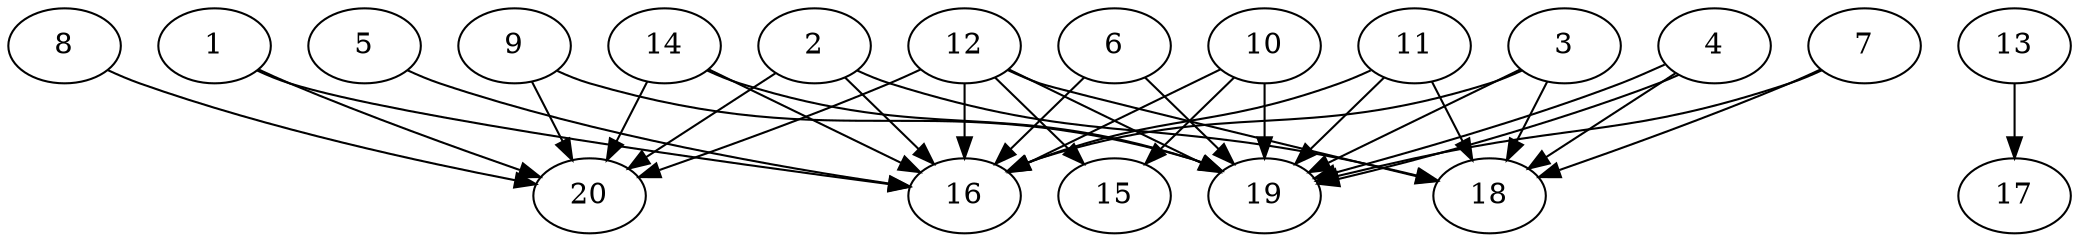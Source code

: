 // DAG automatically generated by daggen at Wed Jul 24 21:20:06 2019
// ./daggen --dot -n 20 --ccr 0.5 --fat 0.8 --regular 0.5 --density 0.8 --mindata 5242880 --maxdata 52428800 
digraph G {
  1 [size="16259072", alpha="0.03", expect_size="8129536"] 
  1 -> 16 [size ="8129536"]
  1 -> 20 [size ="8129536"]
  2 [size="57845760", alpha="0.18", expect_size="28922880"] 
  2 -> 16 [size ="28922880"]
  2 -> 18 [size ="28922880"]
  2 -> 20 [size ="28922880"]
  3 [size="15996928", alpha="0.11", expect_size="7998464"] 
  3 -> 16 [size ="7998464"]
  3 -> 18 [size ="7998464"]
  3 -> 19 [size ="7998464"]
  4 [size="44761088", alpha="0.19", expect_size="22380544"] 
  4 -> 18 [size ="22380544"]
  4 -> 19 [size ="22380544"]
  4 -> 19 [size ="22380544"]
  5 [size="79912960", alpha="0.16", expect_size="39956480"] 
  5 -> 16 [size ="39956480"]
  6 [size="72476672", alpha="0.06", expect_size="36238336"] 
  6 -> 16 [size ="36238336"]
  6 -> 19 [size ="36238336"]
  7 [size="31950848", alpha="0.11", expect_size="15975424"] 
  7 -> 18 [size ="15975424"]
  7 -> 19 [size ="15975424"]
  8 [size="30048256", alpha="0.09", expect_size="15024128"] 
  8 -> 20 [size ="15024128"]
  9 [size="68874240", alpha="0.12", expect_size="34437120"] 
  9 -> 19 [size ="34437120"]
  9 -> 20 [size ="34437120"]
  10 [size="75335680", alpha="0.12", expect_size="37667840"] 
  10 -> 15 [size ="37667840"]
  10 -> 16 [size ="37667840"]
  10 -> 19 [size ="37667840"]
  11 [size="29423616", alpha="0.12", expect_size="14711808"] 
  11 -> 16 [size ="14711808"]
  11 -> 18 [size ="14711808"]
  11 -> 19 [size ="14711808"]
  12 [size="44726272", alpha="0.05", expect_size="22363136"] 
  12 -> 15 [size ="22363136"]
  12 -> 16 [size ="22363136"]
  12 -> 18 [size ="22363136"]
  12 -> 19 [size ="22363136"]
  12 -> 20 [size ="22363136"]
  13 [size="35055616", alpha="0.05", expect_size="17527808"] 
  13 -> 17 [size ="17527808"]
  14 [size="87173120", alpha="0.07", expect_size="43586560"] 
  14 -> 16 [size ="43586560"]
  14 -> 19 [size ="43586560"]
  14 -> 20 [size ="43586560"]
  15 [size="80144384", alpha="0.17", expect_size="40072192"] 
  16 [size="62318592", alpha="0.13", expect_size="31159296"] 
  17 [size="89638912", alpha="0.01", expect_size="44819456"] 
  18 [size="49352704", alpha="0.03", expect_size="24676352"] 
  19 [size="91396096", alpha="0.17", expect_size="45698048"] 
  20 [size="55216128", alpha="0.13", expect_size="27608064"] 
}
